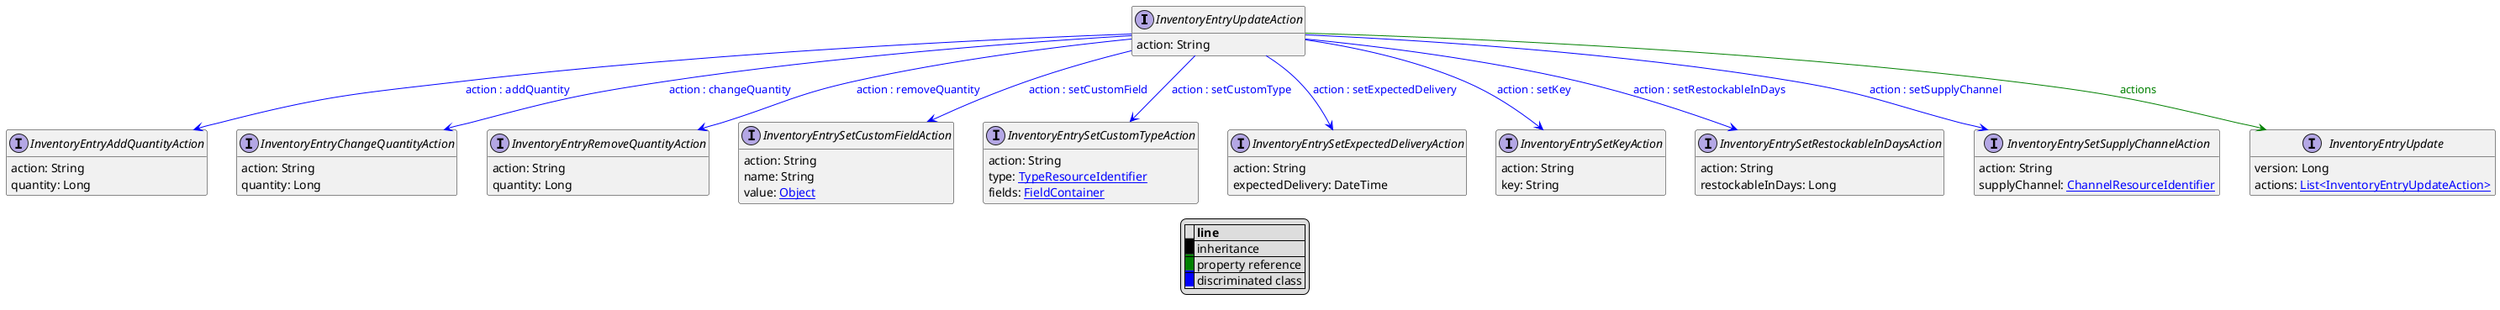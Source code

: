 @startuml

hide empty fields
hide empty methods
legend
|= |= line |
|<back:black>   </back>| inheritance |
|<back:green>   </back>| property reference |
|<back:blue>   </back>| discriminated class |
endlegend
interface InventoryEntryUpdateAction [[InventoryEntryUpdateAction.svg]]  {
    action: String
}


interface InventoryEntryAddQuantityAction [[InventoryEntryAddQuantityAction.svg]]  {
    action: String
    quantity: Long
}
interface InventoryEntryChangeQuantityAction [[InventoryEntryChangeQuantityAction.svg]]  {
    action: String
    quantity: Long
}
interface InventoryEntryRemoveQuantityAction [[InventoryEntryRemoveQuantityAction.svg]]  {
    action: String
    quantity: Long
}
interface InventoryEntrySetCustomFieldAction [[InventoryEntrySetCustomFieldAction.svg]]  {
    action: String
    name: String
    value: [[Object.svg Object]]
}
interface InventoryEntrySetCustomTypeAction [[InventoryEntrySetCustomTypeAction.svg]]  {
    action: String
    type: [[TypeResourceIdentifier.svg TypeResourceIdentifier]]
    fields: [[FieldContainer.svg FieldContainer]]
}
interface InventoryEntrySetExpectedDeliveryAction [[InventoryEntrySetExpectedDeliveryAction.svg]]  {
    action: String
    expectedDelivery: DateTime
}
interface InventoryEntrySetKeyAction [[InventoryEntrySetKeyAction.svg]]  {
    action: String
    key: String
}
interface InventoryEntrySetRestockableInDaysAction [[InventoryEntrySetRestockableInDaysAction.svg]]  {
    action: String
    restockableInDays: Long
}
interface InventoryEntrySetSupplyChannelAction [[InventoryEntrySetSupplyChannelAction.svg]]  {
    action: String
    supplyChannel: [[ChannelResourceIdentifier.svg ChannelResourceIdentifier]]
}
interface InventoryEntryUpdate [[InventoryEntryUpdate.svg]]  {
    version: Long
    actions: [[InventoryEntryUpdateAction.svg List<InventoryEntryUpdateAction>]]
}
InventoryEntryUpdateAction --> InventoryEntryAddQuantityAction #blue;text:blue : "action : addQuantity"
InventoryEntryUpdateAction --> InventoryEntryChangeQuantityAction #blue;text:blue : "action : changeQuantity"
InventoryEntryUpdateAction --> InventoryEntryRemoveQuantityAction #blue;text:blue : "action : removeQuantity"
InventoryEntryUpdateAction --> InventoryEntrySetCustomFieldAction #blue;text:blue : "action : setCustomField"
InventoryEntryUpdateAction --> InventoryEntrySetCustomTypeAction #blue;text:blue : "action : setCustomType"
InventoryEntryUpdateAction --> InventoryEntrySetExpectedDeliveryAction #blue;text:blue : "action : setExpectedDelivery"
InventoryEntryUpdateAction --> InventoryEntrySetKeyAction #blue;text:blue : "action : setKey"
InventoryEntryUpdateAction --> InventoryEntrySetRestockableInDaysAction #blue;text:blue : "action : setRestockableInDays"
InventoryEntryUpdateAction --> InventoryEntrySetSupplyChannelAction #blue;text:blue : "action : setSupplyChannel"
InventoryEntryUpdateAction --> InventoryEntryUpdate #green;text:green : "actions"
@enduml
